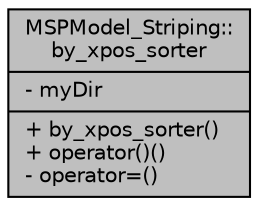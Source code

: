 digraph "MSPModel_Striping::by_xpos_sorter"
{
  edge [fontname="Helvetica",fontsize="10",labelfontname="Helvetica",labelfontsize="10"];
  node [fontname="Helvetica",fontsize="10",shape=record];
  Node1 [label="{MSPModel_Striping::\lby_xpos_sorter\n|- myDir\l|+ by_xpos_sorter()\l+ operator()()\l- operator=()\l}",height=0.2,width=0.4,color="black", fillcolor="grey75", style="filled", fontcolor="black"];
}
